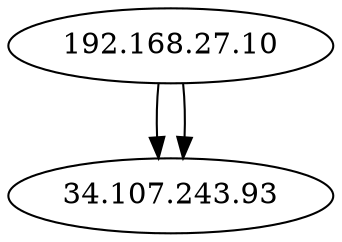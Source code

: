 digraph NWTraffic_update {
  "192.168.27.10" [degree=111, in_degree=0, out_degree=111, activity_score=1.00, total_connections=111];
  "34.107.243.93" [degree=11, in_degree=11, out_degree=0, activity_score=0.69, total_connections=11];
  "192.168.27.10" -> "34.107.243.93" [protocol_UNKNOWN=0.00,protocol_TCP=1.00,protocol_UDP=0.00,protocol_ICMP=0.00,timestamp_sin=0.70,timestamp_cos=-0.71,src_port_type=0.50,dst_port_type=0.00,conn_state_successful=0.00,conn_state_rejected_reset=0.00,conn_state_partial=0.00,conn_state_suspicious=1.00,conn_state_other=0.00,local_orig=1.00,local_resp=0.00,history_length=0.20,orig_bytes=0.00,resp_bytes=0.00,orig_pkts=0.00,resp_pkts=0.05,orig_ip_bytes=0.00,resp_ip_bytes=0.33,service_HTTP=0.00,service_FTP=0.00,service_SSH=0.00,service_DNS=0.00,service_UNKNOWN=1.00  ];
  "192.168.27.10" [degree=111, in_degree=0, out_degree=111, activity_score=1.00, total_connections=111];
  "34.107.243.93" [degree=11, in_degree=11, out_degree=0, activity_score=0.69, total_connections=11];
  "192.168.27.10" -> "34.107.243.93" [protocol_UNKNOWN=0.00,protocol_TCP=1.00,protocol_UDP=0.00,protocol_ICMP=0.00,timestamp_sin=0.70,timestamp_cos=-0.72,src_port_type=0.50,dst_port_type=0.00,conn_state_successful=0.00,conn_state_rejected_reset=0.00,conn_state_partial=0.00,conn_state_suspicious=1.00,conn_state_other=0.00,local_orig=1.00,local_resp=0.00,history_length=0.20,orig_bytes=0.00,resp_bytes=0.00,orig_pkts=0.00,resp_pkts=0.05,orig_ip_bytes=0.00,resp_ip_bytes=0.33,service_HTTP=0.00,service_FTP=0.00,service_SSH=0.00,service_DNS=0.00,service_UNKNOWN=1.00  ];
}
